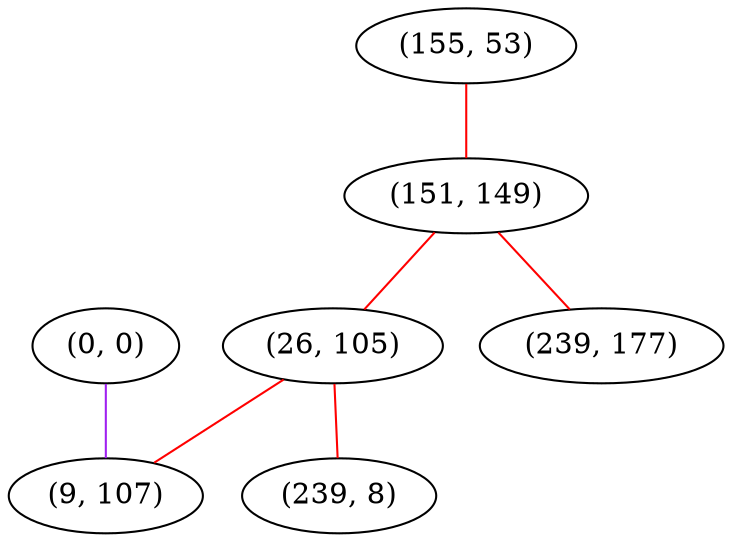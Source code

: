 graph "" {
"(0, 0)";
"(155, 53)";
"(151, 149)";
"(26, 105)";
"(9, 107)";
"(239, 8)";
"(239, 177)";
"(0, 0)" -- "(9, 107)"  [color=purple, key=0, weight=4];
"(155, 53)" -- "(151, 149)"  [color=red, key=0, weight=1];
"(151, 149)" -- "(26, 105)"  [color=red, key=0, weight=1];
"(151, 149)" -- "(239, 177)"  [color=red, key=0, weight=1];
"(26, 105)" -- "(9, 107)"  [color=red, key=0, weight=1];
"(26, 105)" -- "(239, 8)"  [color=red, key=0, weight=1];
}
